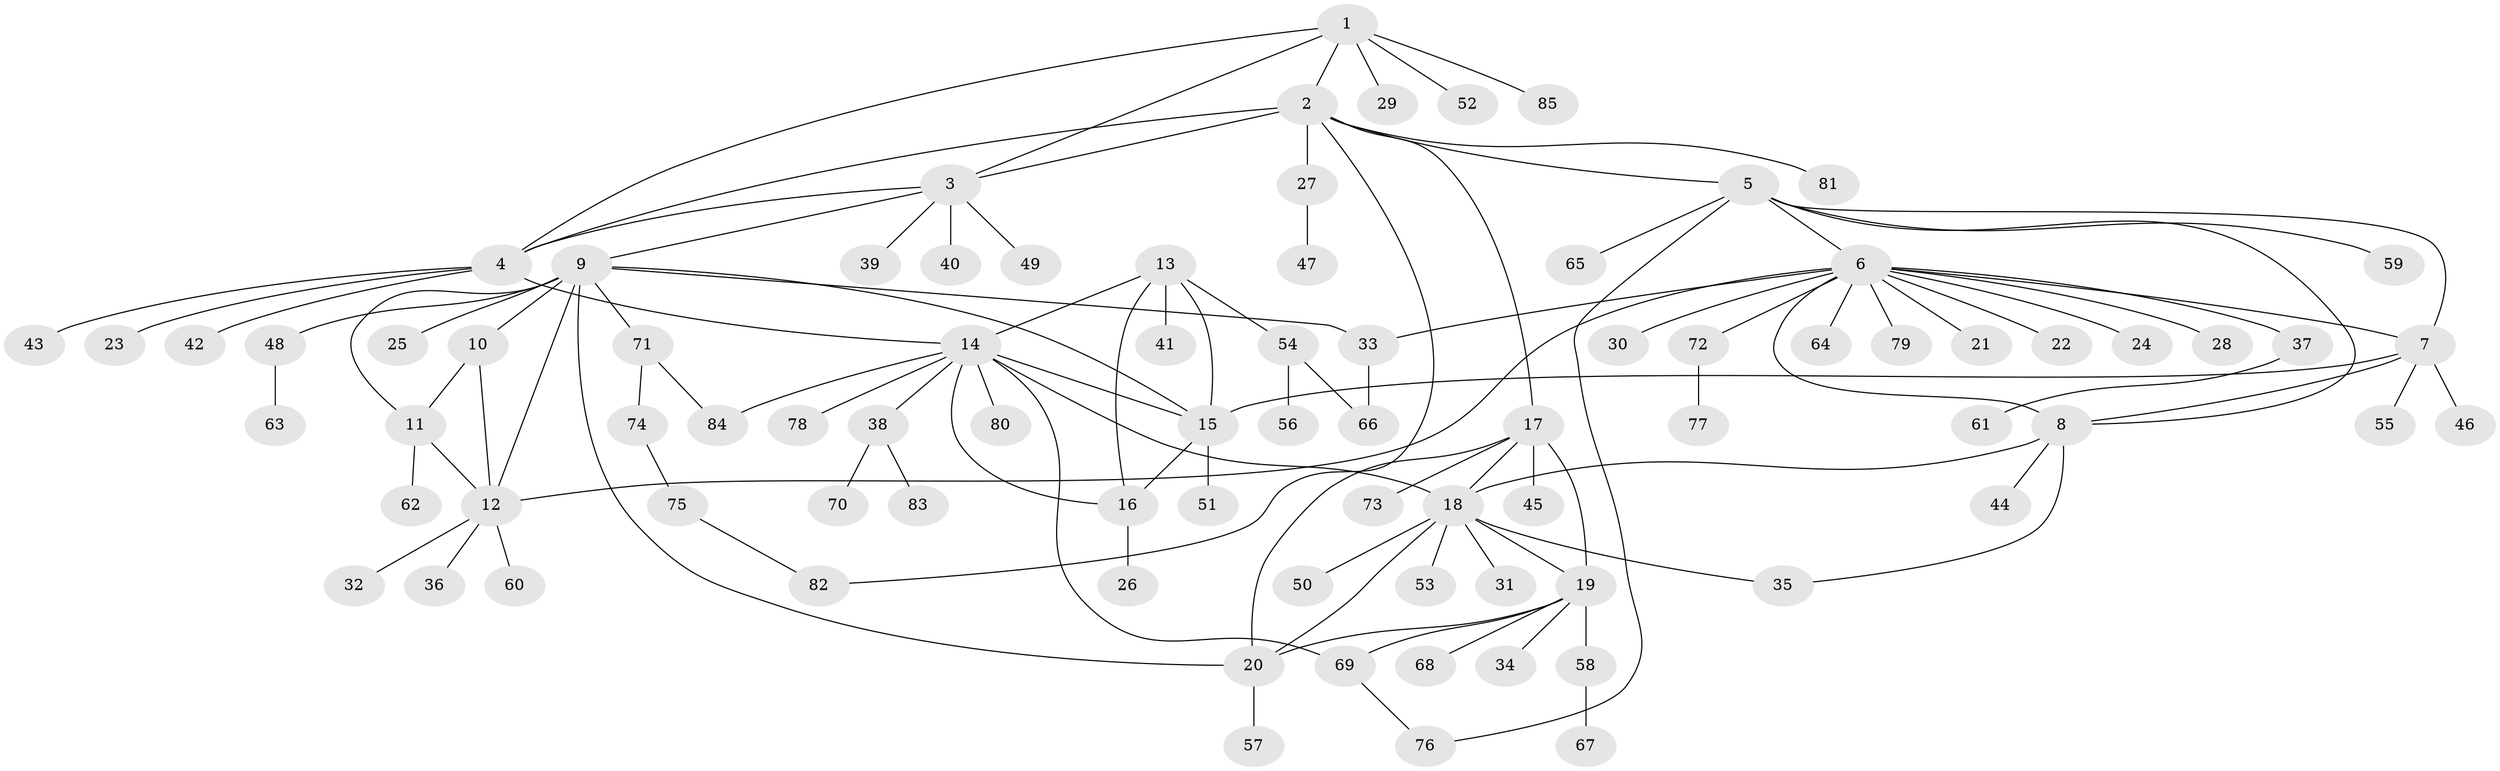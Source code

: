// coarse degree distribution, {9: 0.03389830508474576, 2: 0.03389830508474576, 11: 0.03389830508474576, 4: 0.01694915254237288, 10: 0.01694915254237288, 6: 0.03389830508474576, 1: 0.7796610169491526, 16: 0.01694915254237288, 3: 0.03389830508474576}
// Generated by graph-tools (version 1.1) at 2025/59/03/04/25 21:59:14]
// undirected, 85 vertices, 112 edges
graph export_dot {
graph [start="1"]
  node [color=gray90,style=filled];
  1;
  2;
  3;
  4;
  5;
  6;
  7;
  8;
  9;
  10;
  11;
  12;
  13;
  14;
  15;
  16;
  17;
  18;
  19;
  20;
  21;
  22;
  23;
  24;
  25;
  26;
  27;
  28;
  29;
  30;
  31;
  32;
  33;
  34;
  35;
  36;
  37;
  38;
  39;
  40;
  41;
  42;
  43;
  44;
  45;
  46;
  47;
  48;
  49;
  50;
  51;
  52;
  53;
  54;
  55;
  56;
  57;
  58;
  59;
  60;
  61;
  62;
  63;
  64;
  65;
  66;
  67;
  68;
  69;
  70;
  71;
  72;
  73;
  74;
  75;
  76;
  77;
  78;
  79;
  80;
  81;
  82;
  83;
  84;
  85;
  1 -- 2;
  1 -- 3;
  1 -- 4;
  1 -- 29;
  1 -- 52;
  1 -- 85;
  2 -- 3;
  2 -- 4;
  2 -- 5;
  2 -- 17;
  2 -- 27;
  2 -- 81;
  2 -- 82;
  3 -- 4;
  3 -- 9;
  3 -- 39;
  3 -- 40;
  3 -- 49;
  4 -- 14;
  4 -- 23;
  4 -- 42;
  4 -- 43;
  5 -- 6;
  5 -- 7;
  5 -- 8;
  5 -- 59;
  5 -- 65;
  5 -- 76;
  6 -- 7;
  6 -- 8;
  6 -- 12;
  6 -- 21;
  6 -- 22;
  6 -- 24;
  6 -- 28;
  6 -- 30;
  6 -- 33;
  6 -- 37;
  6 -- 64;
  6 -- 72;
  6 -- 79;
  7 -- 8;
  7 -- 15;
  7 -- 46;
  7 -- 55;
  8 -- 18;
  8 -- 35;
  8 -- 44;
  9 -- 10;
  9 -- 11;
  9 -- 12;
  9 -- 15;
  9 -- 20;
  9 -- 25;
  9 -- 33;
  9 -- 48;
  9 -- 71;
  10 -- 11;
  10 -- 12;
  11 -- 12;
  11 -- 62;
  12 -- 32;
  12 -- 36;
  12 -- 60;
  13 -- 14;
  13 -- 15;
  13 -- 16;
  13 -- 41;
  13 -- 54;
  14 -- 15;
  14 -- 16;
  14 -- 18;
  14 -- 38;
  14 -- 69;
  14 -- 78;
  14 -- 80;
  14 -- 84;
  15 -- 16;
  15 -- 51;
  16 -- 26;
  17 -- 18;
  17 -- 19;
  17 -- 20;
  17 -- 45;
  17 -- 73;
  18 -- 19;
  18 -- 20;
  18 -- 31;
  18 -- 35;
  18 -- 50;
  18 -- 53;
  19 -- 20;
  19 -- 34;
  19 -- 58;
  19 -- 68;
  19 -- 69;
  20 -- 57;
  27 -- 47;
  33 -- 66;
  37 -- 61;
  38 -- 70;
  38 -- 83;
  48 -- 63;
  54 -- 56;
  54 -- 66;
  58 -- 67;
  69 -- 76;
  71 -- 74;
  71 -- 84;
  72 -- 77;
  74 -- 75;
  75 -- 82;
}
